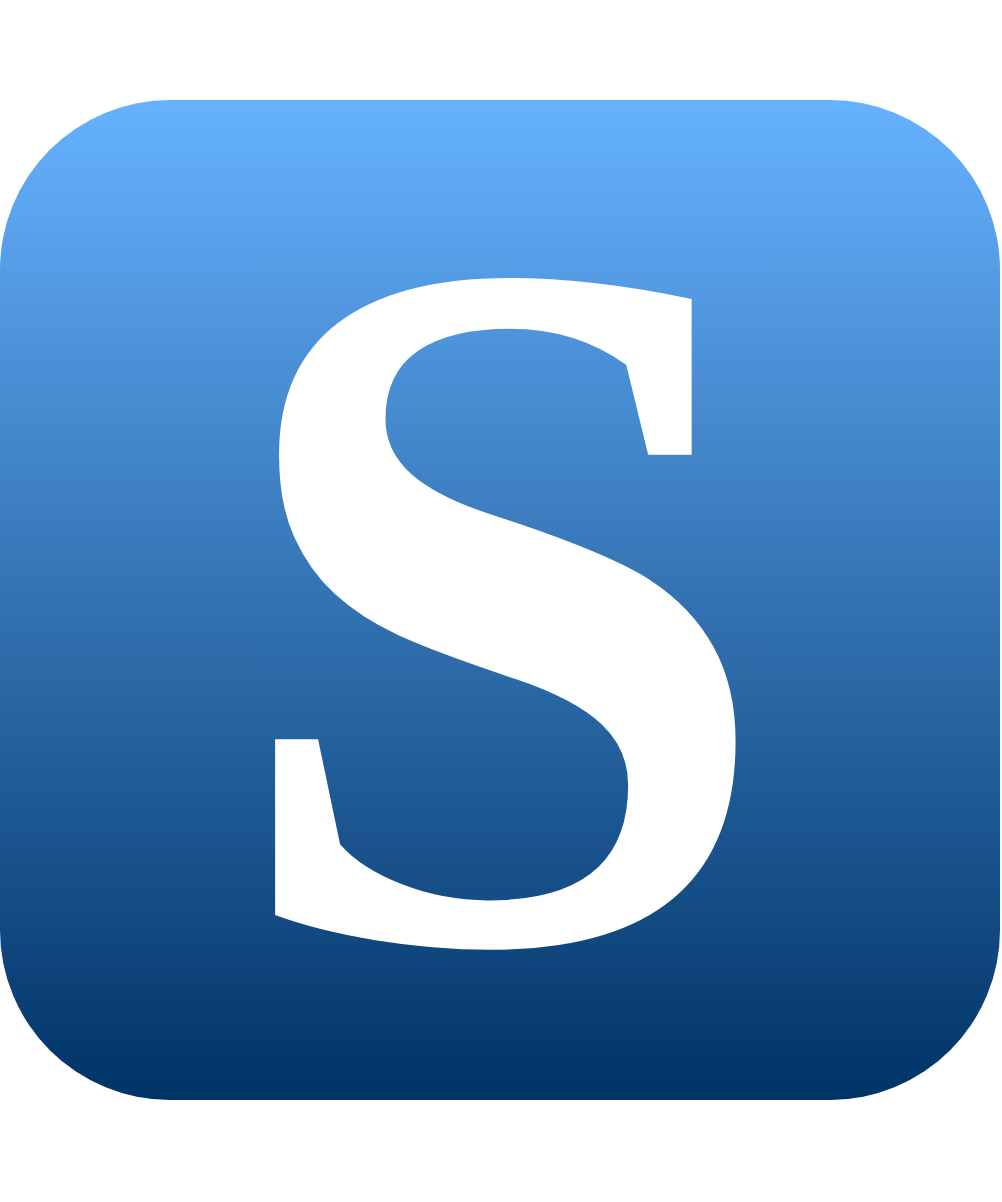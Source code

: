 <mxfile version="20.7.4" type="device"><diagram id="F8lcB-6WPzL7cnahYE7O" name="ページ1"><mxGraphModel dx="757" dy="1675" grid="1" gridSize="10" guides="1" tooltips="1" connect="1" arrows="1" fold="1" page="1" pageScale="1" pageWidth="827" pageHeight="1169" math="0" shadow="0"><root><mxCell id="0"/><mxCell id="1" parent="0"/><mxCell id="RO32vJ7DY4ueNxsFSR7i-1" value="" style="rounded=1;whiteSpace=wrap;html=1;fillColor=#66B2FF;strokeColor=none;gradientColor=#003366;arcSize=17;" vertex="1" parent="1"><mxGeometry x="40" y="40" width="500" height="500" as="geometry"/></mxCell><mxCell id="RO32vJ7DY4ueNxsFSR7i-3" value="S" style="text;html=1;strokeColor=none;fillColor=none;align=center;verticalAlign=middle;whiteSpace=wrap;rounded=0;fontSize=500;fontStyle=1;fontColor=#FFFFFF;fontFamily=Georgia;" vertex="1" parent="1"><mxGeometry x="90" y="90" width="400" height="400" as="geometry"/></mxCell></root></mxGraphModel></diagram></mxfile>